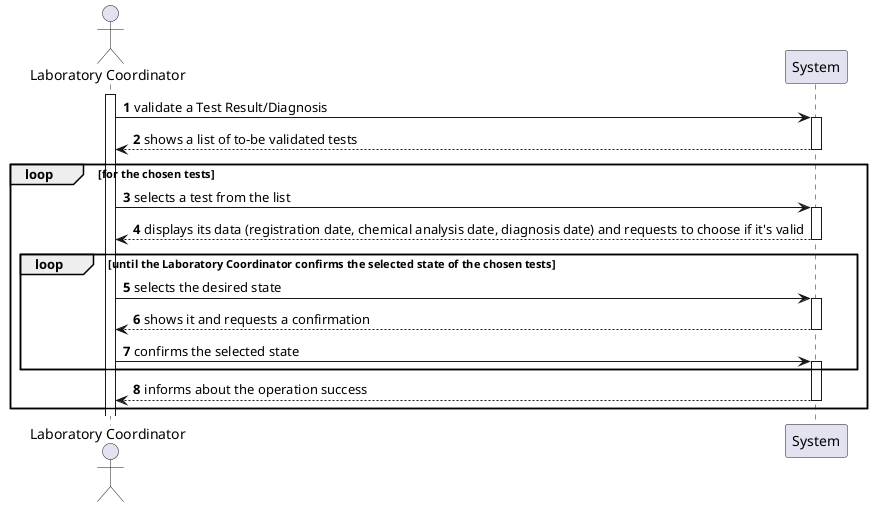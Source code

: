 @startuml
autonumber

actor "Laboratory Coordinator" as labC
activate labC

labC -> System ++: validate a Test Result/Diagnosis
System --> labC --: shows a list of to-be validated tests
loop for the chosen tests
labC -> System ++: selects a test from the list
System -->  labC --: displays its data (registration date, chemical analysis date, diagnosis date) and requests to choose if it's valid
loop until the Laboratory Coordinator confirms the selected state of the chosen tests
labC ->  System ++: selects the desired state
System --> labC --: shows it and requests a confirmation
labC -> System ++: confirms the selected state
end
System --> labC --: informs about the operation success
end

@enduml